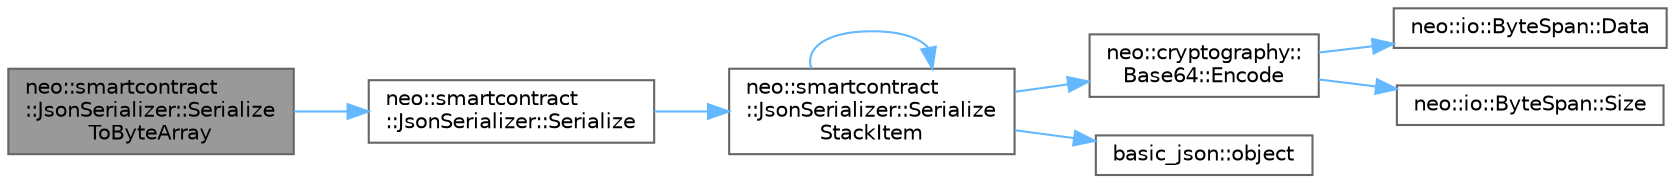 digraph "neo::smartcontract::JsonSerializer::SerializeToByteArray"
{
 // LATEX_PDF_SIZE
  bgcolor="transparent";
  edge [fontname=Helvetica,fontsize=10,labelfontname=Helvetica,labelfontsize=10];
  node [fontname=Helvetica,fontsize=10,shape=box,height=0.2,width=0.4];
  rankdir="LR";
  Node1 [id="Node000001",label="neo::smartcontract\l::JsonSerializer::Serialize\lToByteArray",height=0.2,width=0.4,color="gray40", fillcolor="grey60", style="filled", fontcolor="black",tooltip="Serializes a StackItem to a JSON byte array."];
  Node1 -> Node2 [id="edge8_Node000001_Node000002",color="steelblue1",style="solid",tooltip=" "];
  Node2 [id="Node000002",label="neo::smartcontract\l::JsonSerializer::Serialize",height=0.2,width=0.4,color="grey40", fillcolor="white", style="filled",URL="$classneo_1_1smartcontract_1_1_json_serializer.html#abcc3811d55d0ac1c0518667ee8f38230",tooltip="Serializes a StackItem to a JSON object."];
  Node2 -> Node3 [id="edge9_Node000002_Node000003",color="steelblue1",style="solid",tooltip=" "];
  Node3 [id="Node000003",label="neo::smartcontract\l::JsonSerializer::Serialize\lStackItem",height=0.2,width=0.4,color="grey40", fillcolor="white", style="filled",URL="$classneo_1_1smartcontract_1_1_json_serializer.html#ab7509a1b1dcfa8050403f5b21f042310",tooltip="Serializes a StackItem to a JSON object (internal implementation)."];
  Node3 -> Node4 [id="edge10_Node000003_Node000004",color="steelblue1",style="solid",tooltip=" "];
  Node4 [id="Node000004",label="neo::cryptography::\lBase64::Encode",height=0.2,width=0.4,color="grey40", fillcolor="white", style="filled",URL="$classneo_1_1cryptography_1_1_base64.html#a9401ccf738d0fd6a8b8125b395abf392",tooltip="Encodes data to Base64."];
  Node4 -> Node5 [id="edge11_Node000004_Node000005",color="steelblue1",style="solid",tooltip=" "];
  Node5 [id="Node000005",label="neo::io::ByteSpan::Data",height=0.2,width=0.4,color="grey40", fillcolor="white", style="filled",URL="$classneo_1_1io_1_1_byte_span.html#a0285a19eb5cd212ecd1079e0bc5e494c",tooltip="Gets a pointer to the data."];
  Node4 -> Node6 [id="edge12_Node000004_Node000006",color="steelblue1",style="solid",tooltip=" "];
  Node6 [id="Node000006",label="neo::io::ByteSpan::Size",height=0.2,width=0.4,color="grey40", fillcolor="white", style="filled",URL="$classneo_1_1io_1_1_byte_span.html#a4a869430800a37dcbeefac6f36468fcb",tooltip="Gets the size of the ByteSpan."];
  Node3 -> Node7 [id="edge13_Node000003_Node000007",color="steelblue1",style="solid",tooltip=" "];
  Node7 [id="Node000007",label="basic_json::object",height=0.2,width=0.4,color="grey40", fillcolor="white", style="filled",URL="$classbasic__json.html#a50a0e8dacc0f4aa12162da666595e6fd",tooltip="explicitly create an object from an initializer list"];
  Node3 -> Node3 [id="edge14_Node000003_Node000003",color="steelblue1",style="solid",tooltip=" "];
}
